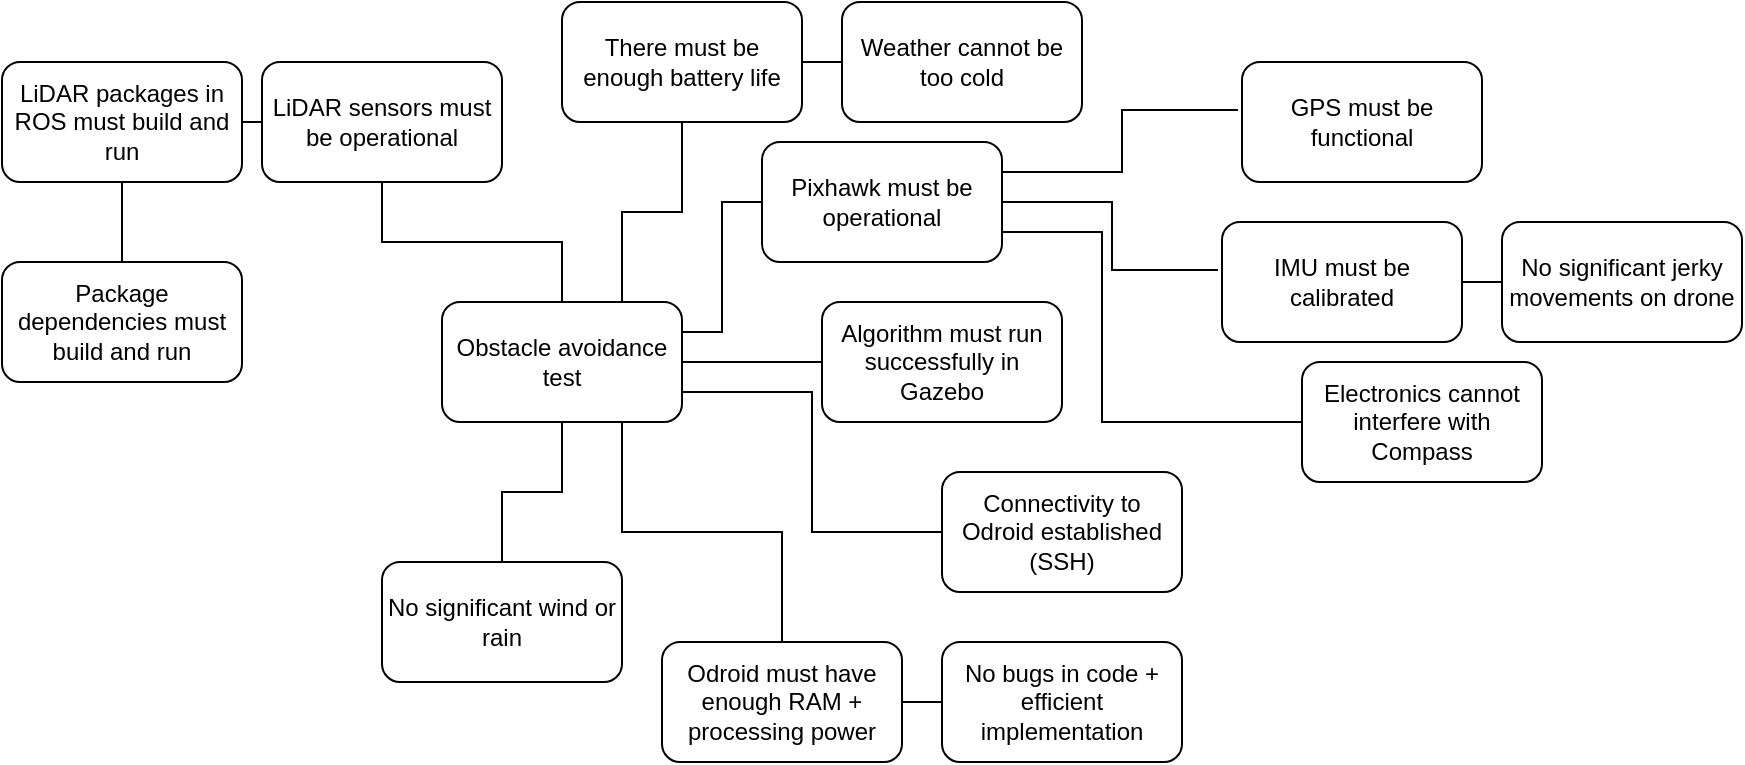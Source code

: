 <mxfile type="github" version="10.7.7"><diagram id="4e-2nmrWIUUcu9EXJC4X" name="Page-1"><mxGraphModel grid="1" dx="840" dy="441" gridSize="10" guides="1" tooltips="1" connect="1" arrows="1" fold="1" page="1" pageScale="1" pageWidth="827" pageHeight="1169" math="0" shadow="0"><root><mxCell id="0"/><mxCell id="1" parent="0"/><mxCell id="azHqUHfc6iuTFhBYgKCk-19" parent="1" style="edgeStyle=orthogonalEdgeStyle;rounded=0;orthogonalLoop=1;jettySize=auto;html=1;exitX=1;exitY=0.75;exitDx=0;exitDy=0;endArrow=none;endFill=0;entryX=0;entryY=0.5;entryDx=0;entryDy=0;" edge="1" target="azHqUHfc6iuTFhBYgKCk-20" source="azHqUHfc6iuTFhBYgKCk-4"><mxGeometry as="geometry" relative="1"><mxPoint as="targetPoint" x="560" y="230"/><Array as="points"><mxPoint x="570" y="145"/><mxPoint x="570" y="240"/></Array></mxGeometry></mxCell><mxCell id="azHqUHfc6iuTFhBYgKCk-2" parent="1" style="edgeStyle=orthogonalEdgeStyle;rounded=0;orthogonalLoop=1;jettySize=auto;html=1;exitX=1;exitY=0.5;exitDx=0;exitDy=0;endArrow=none;endFill=0;" edge="1" target="azHqUHfc6iuTFhBYgKCk-3" source="azHqUHfc6iuTFhBYgKCk-1"><mxGeometry as="geometry" relative="1"><mxPoint as="targetPoint" x="400" y="210"/></mxGeometry></mxCell><mxCell id="azHqUHfc6iuTFhBYgKCk-10" parent="1" style="edgeStyle=orthogonalEdgeStyle;rounded=0;orthogonalLoop=1;jettySize=auto;html=1;exitX=1;exitY=0.25;exitDx=0;exitDy=0;entryX=0;entryY=0.5;entryDx=0;entryDy=0;endArrow=none;endFill=0;" edge="1" target="azHqUHfc6iuTFhBYgKCk-4" source="azHqUHfc6iuTFhBYgKCk-1"><mxGeometry as="geometry" relative="1"/></mxCell><mxCell id="azHqUHfc6iuTFhBYgKCk-12" parent="1" style="edgeStyle=orthogonalEdgeStyle;rounded=0;orthogonalLoop=1;jettySize=auto;html=1;exitX=1;exitY=0.75;exitDx=0;exitDy=0;entryX=0;entryY=0.5;entryDx=0;entryDy=0;endArrow=none;endFill=0;" edge="1" target="azHqUHfc6iuTFhBYgKCk-11" source="azHqUHfc6iuTFhBYgKCk-1"><mxGeometry as="geometry" relative="1"/></mxCell><mxCell id="azHqUHfc6iuTFhBYgKCk-23" parent="1" style="edgeStyle=orthogonalEdgeStyle;rounded=0;orthogonalLoop=1;jettySize=auto;html=1;exitX=0.75;exitY=1;exitDx=0;exitDy=0;endArrow=none;endFill=0;" edge="1" target="azHqUHfc6iuTFhBYgKCk-24" source="azHqUHfc6iuTFhBYgKCk-1"><mxGeometry as="geometry" relative="1"><mxPoint as="targetPoint" x="360" y="350"/></mxGeometry></mxCell><mxCell id="azHqUHfc6iuTFhBYgKCk-27" parent="1" style="edgeStyle=orthogonalEdgeStyle;rounded=0;orthogonalLoop=1;jettySize=auto;html=1;exitX=0.75;exitY=0;exitDx=0;exitDy=0;endArrow=none;endFill=0;" edge="1" target="azHqUHfc6iuTFhBYgKCk-28" source="azHqUHfc6iuTFhBYgKCk-1"><mxGeometry as="geometry" relative="1"><mxPoint as="targetPoint" x="350" y="80"/></mxGeometry></mxCell><mxCell id="azHqUHfc6iuTFhBYgKCk-29" parent="1" style="edgeStyle=orthogonalEdgeStyle;rounded=0;orthogonalLoop=1;jettySize=auto;html=1;endArrow=none;endFill=0;entryX=0.5;entryY=0;entryDx=0;entryDy=0;" edge="1" target="azHqUHfc6iuTFhBYgKCk-30" source="azHqUHfc6iuTFhBYgKCk-1"><mxGeometry as="geometry" relative="1"><mxPoint as="targetPoint" x="300" y="280"/></mxGeometry></mxCell><mxCell id="azHqUHfc6iuTFhBYgKCk-34" parent="1" style="edgeStyle=orthogonalEdgeStyle;rounded=0;orthogonalLoop=1;jettySize=auto;html=1;endArrow=none;endFill=0;" edge="1" target="azHqUHfc6iuTFhBYgKCk-35" source="azHqUHfc6iuTFhBYgKCk-1"><mxGeometry as="geometry" relative="1"><mxPoint as="targetPoint" x="260" y="140"/></mxGeometry></mxCell><mxCell id="azHqUHfc6iuTFhBYgKCk-1" value="Obstacle avoidance test" parent="1" style="rounded=1;whiteSpace=wrap;html=1;" vertex="1"><mxGeometry as="geometry" x="240" y="180" width="120" height="60"/></mxCell><mxCell id="azHqUHfc6iuTFhBYgKCk-3" value="Algorithm must run successfully in Gazebo&lt;br&gt;" parent="1" style="rounded=1;whiteSpace=wrap;html=1;" vertex="1"><mxGeometry as="geometry" x="430" y="180" width="120" height="60"/></mxCell><mxCell id="azHqUHfc6iuTFhBYgKCk-15" parent="1" style="edgeStyle=orthogonalEdgeStyle;rounded=0;orthogonalLoop=1;jettySize=auto;html=1;exitX=1;exitY=0.25;exitDx=0;exitDy=0;entryX=-0.017;entryY=0.4;entryDx=0;entryDy=0;entryPerimeter=0;endArrow=none;endFill=0;" edge="1" target="azHqUHfc6iuTFhBYgKCk-14" source="azHqUHfc6iuTFhBYgKCk-4"><mxGeometry as="geometry" relative="1"/></mxCell><mxCell id="azHqUHfc6iuTFhBYgKCk-4" value="Pixhawk must be operational&lt;br&gt;" parent="1" style="rounded=1;whiteSpace=wrap;html=1;" vertex="1"><mxGeometry as="geometry" x="400" y="100" width="120" height="60"/></mxCell><mxCell id="azHqUHfc6iuTFhBYgKCk-11" value="Connectivity to Odroid established (SSH)" parent="1" style="rounded=1;whiteSpace=wrap;html=1;" vertex="1"><mxGeometry as="geometry" x="490" y="265" width="120" height="60"/></mxCell><mxCell id="azHqUHfc6iuTFhBYgKCk-14" value="GPS must be functional&lt;br&gt;" parent="1" style="rounded=1;whiteSpace=wrap;html=1;" vertex="1"><mxGeometry as="geometry" x="640" y="60" width="120" height="60"/></mxCell><mxCell id="azHqUHfc6iuTFhBYgKCk-16" parent="1" style="edgeStyle=orthogonalEdgeStyle;rounded=0;orthogonalLoop=1;jettySize=auto;html=1;exitX=1;exitY=0.5;exitDx=0;exitDy=0;entryX=-0.017;entryY=0.4;entryDx=0;entryDy=0;entryPerimeter=0;endArrow=none;endFill=0;" edge="1" target="azHqUHfc6iuTFhBYgKCk-17" source="azHqUHfc6iuTFhBYgKCk-4"><mxGeometry as="geometry" relative="1"><mxPoint as="sourcePoint" x="490" y="130"/></mxGeometry></mxCell><mxCell id="azHqUHfc6iuTFhBYgKCk-21" parent="1" style="edgeStyle=orthogonalEdgeStyle;rounded=0;orthogonalLoop=1;jettySize=auto;html=1;exitX=1;exitY=0.5;exitDx=0;exitDy=0;endArrow=none;endFill=0;entryX=0;entryY=0.5;entryDx=0;entryDy=0;" edge="1" target="azHqUHfc6iuTFhBYgKCk-22" source="azHqUHfc6iuTFhBYgKCk-17"><mxGeometry as="geometry" relative="1"><mxPoint as="targetPoint" x="720" y="170"/></mxGeometry></mxCell><mxCell id="azHqUHfc6iuTFhBYgKCk-17" value="IMU must be calibrated&lt;br&gt;" parent="1" style="rounded=1;whiteSpace=wrap;html=1;" vertex="1"><mxGeometry as="geometry" x="630" y="140" width="120" height="60"/></mxCell><mxCell id="azHqUHfc6iuTFhBYgKCk-20" value="Electronics cannot interfere with Compass&lt;br&gt;" parent="1" style="rounded=1;whiteSpace=wrap;html=1;" vertex="1"><mxGeometry as="geometry" x="670" y="210" width="120" height="60"/></mxCell><mxCell id="azHqUHfc6iuTFhBYgKCk-22" value="No significant jerky movements on drone&lt;br&gt;" parent="1" style="rounded=1;whiteSpace=wrap;html=1;" vertex="1"><mxGeometry as="geometry" x="770" y="140" width="120" height="60"/></mxCell><mxCell id="azHqUHfc6iuTFhBYgKCk-25" parent="1" style="edgeStyle=orthogonalEdgeStyle;rounded=0;orthogonalLoop=1;jettySize=auto;html=1;endArrow=none;endFill=0;" edge="1" target="azHqUHfc6iuTFhBYgKCk-26" source="azHqUHfc6iuTFhBYgKCk-24"><mxGeometry as="geometry" relative="1"><mxPoint as="targetPoint" x="480" y="380"/></mxGeometry></mxCell><mxCell id="azHqUHfc6iuTFhBYgKCk-24" value="Odroid must have enough RAM + processing power" parent="1" style="rounded=1;whiteSpace=wrap;html=1;" vertex="1"><mxGeometry as="geometry" x="350" y="350" width="120" height="60"/></mxCell><mxCell id="azHqUHfc6iuTFhBYgKCk-26" value="No bugs in code + efficient implementation" parent="1" style="rounded=1;whiteSpace=wrap;html=1;" vertex="1"><mxGeometry as="geometry" x="490" y="350" width="120" height="60"/></mxCell><mxCell id="azHqUHfc6iuTFhBYgKCk-32" parent="1" style="edgeStyle=orthogonalEdgeStyle;rounded=0;orthogonalLoop=1;jettySize=auto;html=1;endArrow=none;endFill=0;" edge="1" target="azHqUHfc6iuTFhBYgKCk-33" source="azHqUHfc6iuTFhBYgKCk-28"><mxGeometry as="geometry" relative="1"><mxPoint as="targetPoint" x="450" y="60"/></mxGeometry></mxCell><mxCell id="azHqUHfc6iuTFhBYgKCk-28" value="There must be enough battery life" parent="1" style="rounded=1;whiteSpace=wrap;html=1;" vertex="1"><mxGeometry as="geometry" x="300" y="30" width="120" height="60"/></mxCell><mxCell id="azHqUHfc6iuTFhBYgKCk-30" value="No significant wind or rain&lt;br&gt;" parent="1" style="rounded=1;whiteSpace=wrap;html=1;" vertex="1"><mxGeometry as="geometry" x="210" y="310" width="120" height="60"/></mxCell><mxCell id="azHqUHfc6iuTFhBYgKCk-33" value="Weather cannot be too cold" parent="1" style="rounded=1;whiteSpace=wrap;html=1;" vertex="1"><mxGeometry as="geometry" x="440" y="30" width="120" height="60"/></mxCell><mxCell id="azHqUHfc6iuTFhBYgKCk-36" parent="1" style="edgeStyle=orthogonalEdgeStyle;rounded=0;orthogonalLoop=1;jettySize=auto;html=1;exitX=0;exitY=0.5;exitDx=0;exitDy=0;endArrow=none;endFill=0;" edge="1" target="azHqUHfc6iuTFhBYgKCk-37" source="azHqUHfc6iuTFhBYgKCk-35"><mxGeometry as="geometry" relative="1"><mxPoint as="targetPoint" x="130" y="90"/></mxGeometry></mxCell><mxCell id="azHqUHfc6iuTFhBYgKCk-35" value="LiDAR sensors must be operational" parent="1" style="rounded=1;whiteSpace=wrap;html=1;" vertex="1"><mxGeometry as="geometry" x="150" y="60" width="120" height="60"/></mxCell><mxCell id="azHqUHfc6iuTFhBYgKCk-39" parent="1" style="edgeStyle=orthogonalEdgeStyle;rounded=0;orthogonalLoop=1;jettySize=auto;html=1;endArrow=none;endFill=0;" edge="1" target="azHqUHfc6iuTFhBYgKCk-40" source="azHqUHfc6iuTFhBYgKCk-37"><mxGeometry as="geometry" relative="1"><mxPoint as="targetPoint" x="80" y="150"/></mxGeometry></mxCell><mxCell id="azHqUHfc6iuTFhBYgKCk-37" value="LiDAR packages in ROS must build and run" parent="1" style="rounded=1;whiteSpace=wrap;html=1;" vertex="1"><mxGeometry as="geometry" x="20" y="60" width="120" height="60"/></mxCell><mxCell id="azHqUHfc6iuTFhBYgKCk-40" value="Package dependencies must build and run" parent="1" style="rounded=1;whiteSpace=wrap;html=1;" vertex="1"><mxGeometry as="geometry" x="20" y="160" width="120" height="60"/></mxCell></root></mxGraphModel></diagram></mxfile>